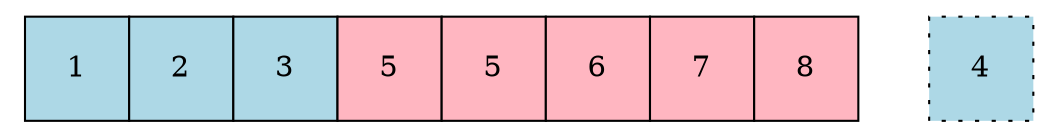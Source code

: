 digraph G
{
    node1
        [
        shape = none
            label = <<table border="0" cellspacing="0">
            <tr>
            <td port="port0" width="50" height="50" bgcolor="lightblue" border="1">1</td>
            <td port="port1" width="50" height="50" bgcolor="lightblue" border="1">2</td>
            <td port="port2" width="50" height="50" bgcolor="lightblue" border="1">3</td>
            <td port="port3" width="50" height="50" bgcolor="lightpink" border="1">5</td>
            <td port="port4" width="50" height="50" bgcolor="lightpink" border="1">5</td>
            <td port="port5" width="50" height="50" bgcolor="lightpink" border="1">6</td>
            <td port="port6" width="50" height="50" bgcolor="lightpink" border="1">7</td>
            <td port="port7" width="50" height="50" bgcolor="lightpink" border="1">8</td>
            </tr>
            </table>>
        ]
    node2
    [
        shape = none
        label = <<table border="0" cellspacing="0">
                    <tr><td port="data" style="dotted" width="50" height="50"
                    bgcolor="lightblue" border="1"> 4 </td></tr>
                </table>>
    ]
}
